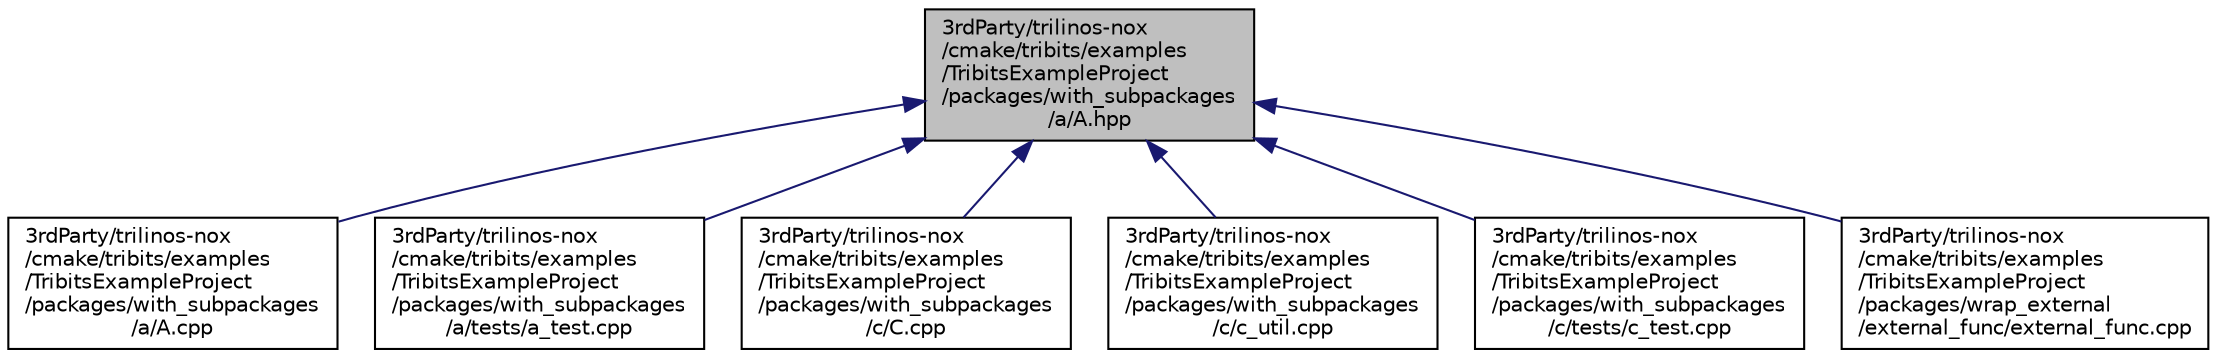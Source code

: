 digraph "3rdParty/trilinos-nox/cmake/tribits/examples/TribitsExampleProject/packages/with_subpackages/a/A.hpp"
{
  edge [fontname="Helvetica",fontsize="10",labelfontname="Helvetica",labelfontsize="10"];
  node [fontname="Helvetica",fontsize="10",shape=record];
  Node2 [label="3rdParty/trilinos-nox\l/cmake/tribits/examples\l/TribitsExampleProject\l/packages/with_subpackages\l/a/A.hpp",height=0.2,width=0.4,color="black", fillcolor="grey75", style="filled", fontcolor="black"];
  Node2 -> Node3 [dir="back",color="midnightblue",fontsize="10",style="solid",fontname="Helvetica"];
  Node3 [label="3rdParty/trilinos-nox\l/cmake/tribits/examples\l/TribitsExampleProject\l/packages/with_subpackages\l/a/A.cpp",height=0.2,width=0.4,color="black", fillcolor="white", style="filled",URL="$d2/d89/_a_8cpp.html"];
  Node2 -> Node4 [dir="back",color="midnightblue",fontsize="10",style="solid",fontname="Helvetica"];
  Node4 [label="3rdParty/trilinos-nox\l/cmake/tribits/examples\l/TribitsExampleProject\l/packages/with_subpackages\l/a/tests/a_test.cpp",height=0.2,width=0.4,color="black", fillcolor="white", style="filled",URL="$de/d16/a__test_8cpp.html"];
  Node2 -> Node5 [dir="back",color="midnightblue",fontsize="10",style="solid",fontname="Helvetica"];
  Node5 [label="3rdParty/trilinos-nox\l/cmake/tribits/examples\l/TribitsExampleProject\l/packages/with_subpackages\l/c/C.cpp",height=0.2,width=0.4,color="black", fillcolor="white", style="filled",URL="$d2/d03/_c_8cpp.html"];
  Node2 -> Node6 [dir="back",color="midnightblue",fontsize="10",style="solid",fontname="Helvetica"];
  Node6 [label="3rdParty/trilinos-nox\l/cmake/tribits/examples\l/TribitsExampleProject\l/packages/with_subpackages\l/c/c_util.cpp",height=0.2,width=0.4,color="black", fillcolor="white", style="filled",URL="$d2/d59/c__util_8cpp.html"];
  Node2 -> Node7 [dir="back",color="midnightblue",fontsize="10",style="solid",fontname="Helvetica"];
  Node7 [label="3rdParty/trilinos-nox\l/cmake/tribits/examples\l/TribitsExampleProject\l/packages/with_subpackages\l/c/tests/c_test.cpp",height=0.2,width=0.4,color="black", fillcolor="white", style="filled",URL="$de/df7/c__test_8cpp.html"];
  Node2 -> Node8 [dir="back",color="midnightblue",fontsize="10",style="solid",fontname="Helvetica"];
  Node8 [label="3rdParty/trilinos-nox\l/cmake/tribits/examples\l/TribitsExampleProject\l/packages/wrap_external\l/external_func/external_func.cpp",height=0.2,width=0.4,color="black", fillcolor="white", style="filled",URL="$df/da8/external__func_8cpp.html"];
}
